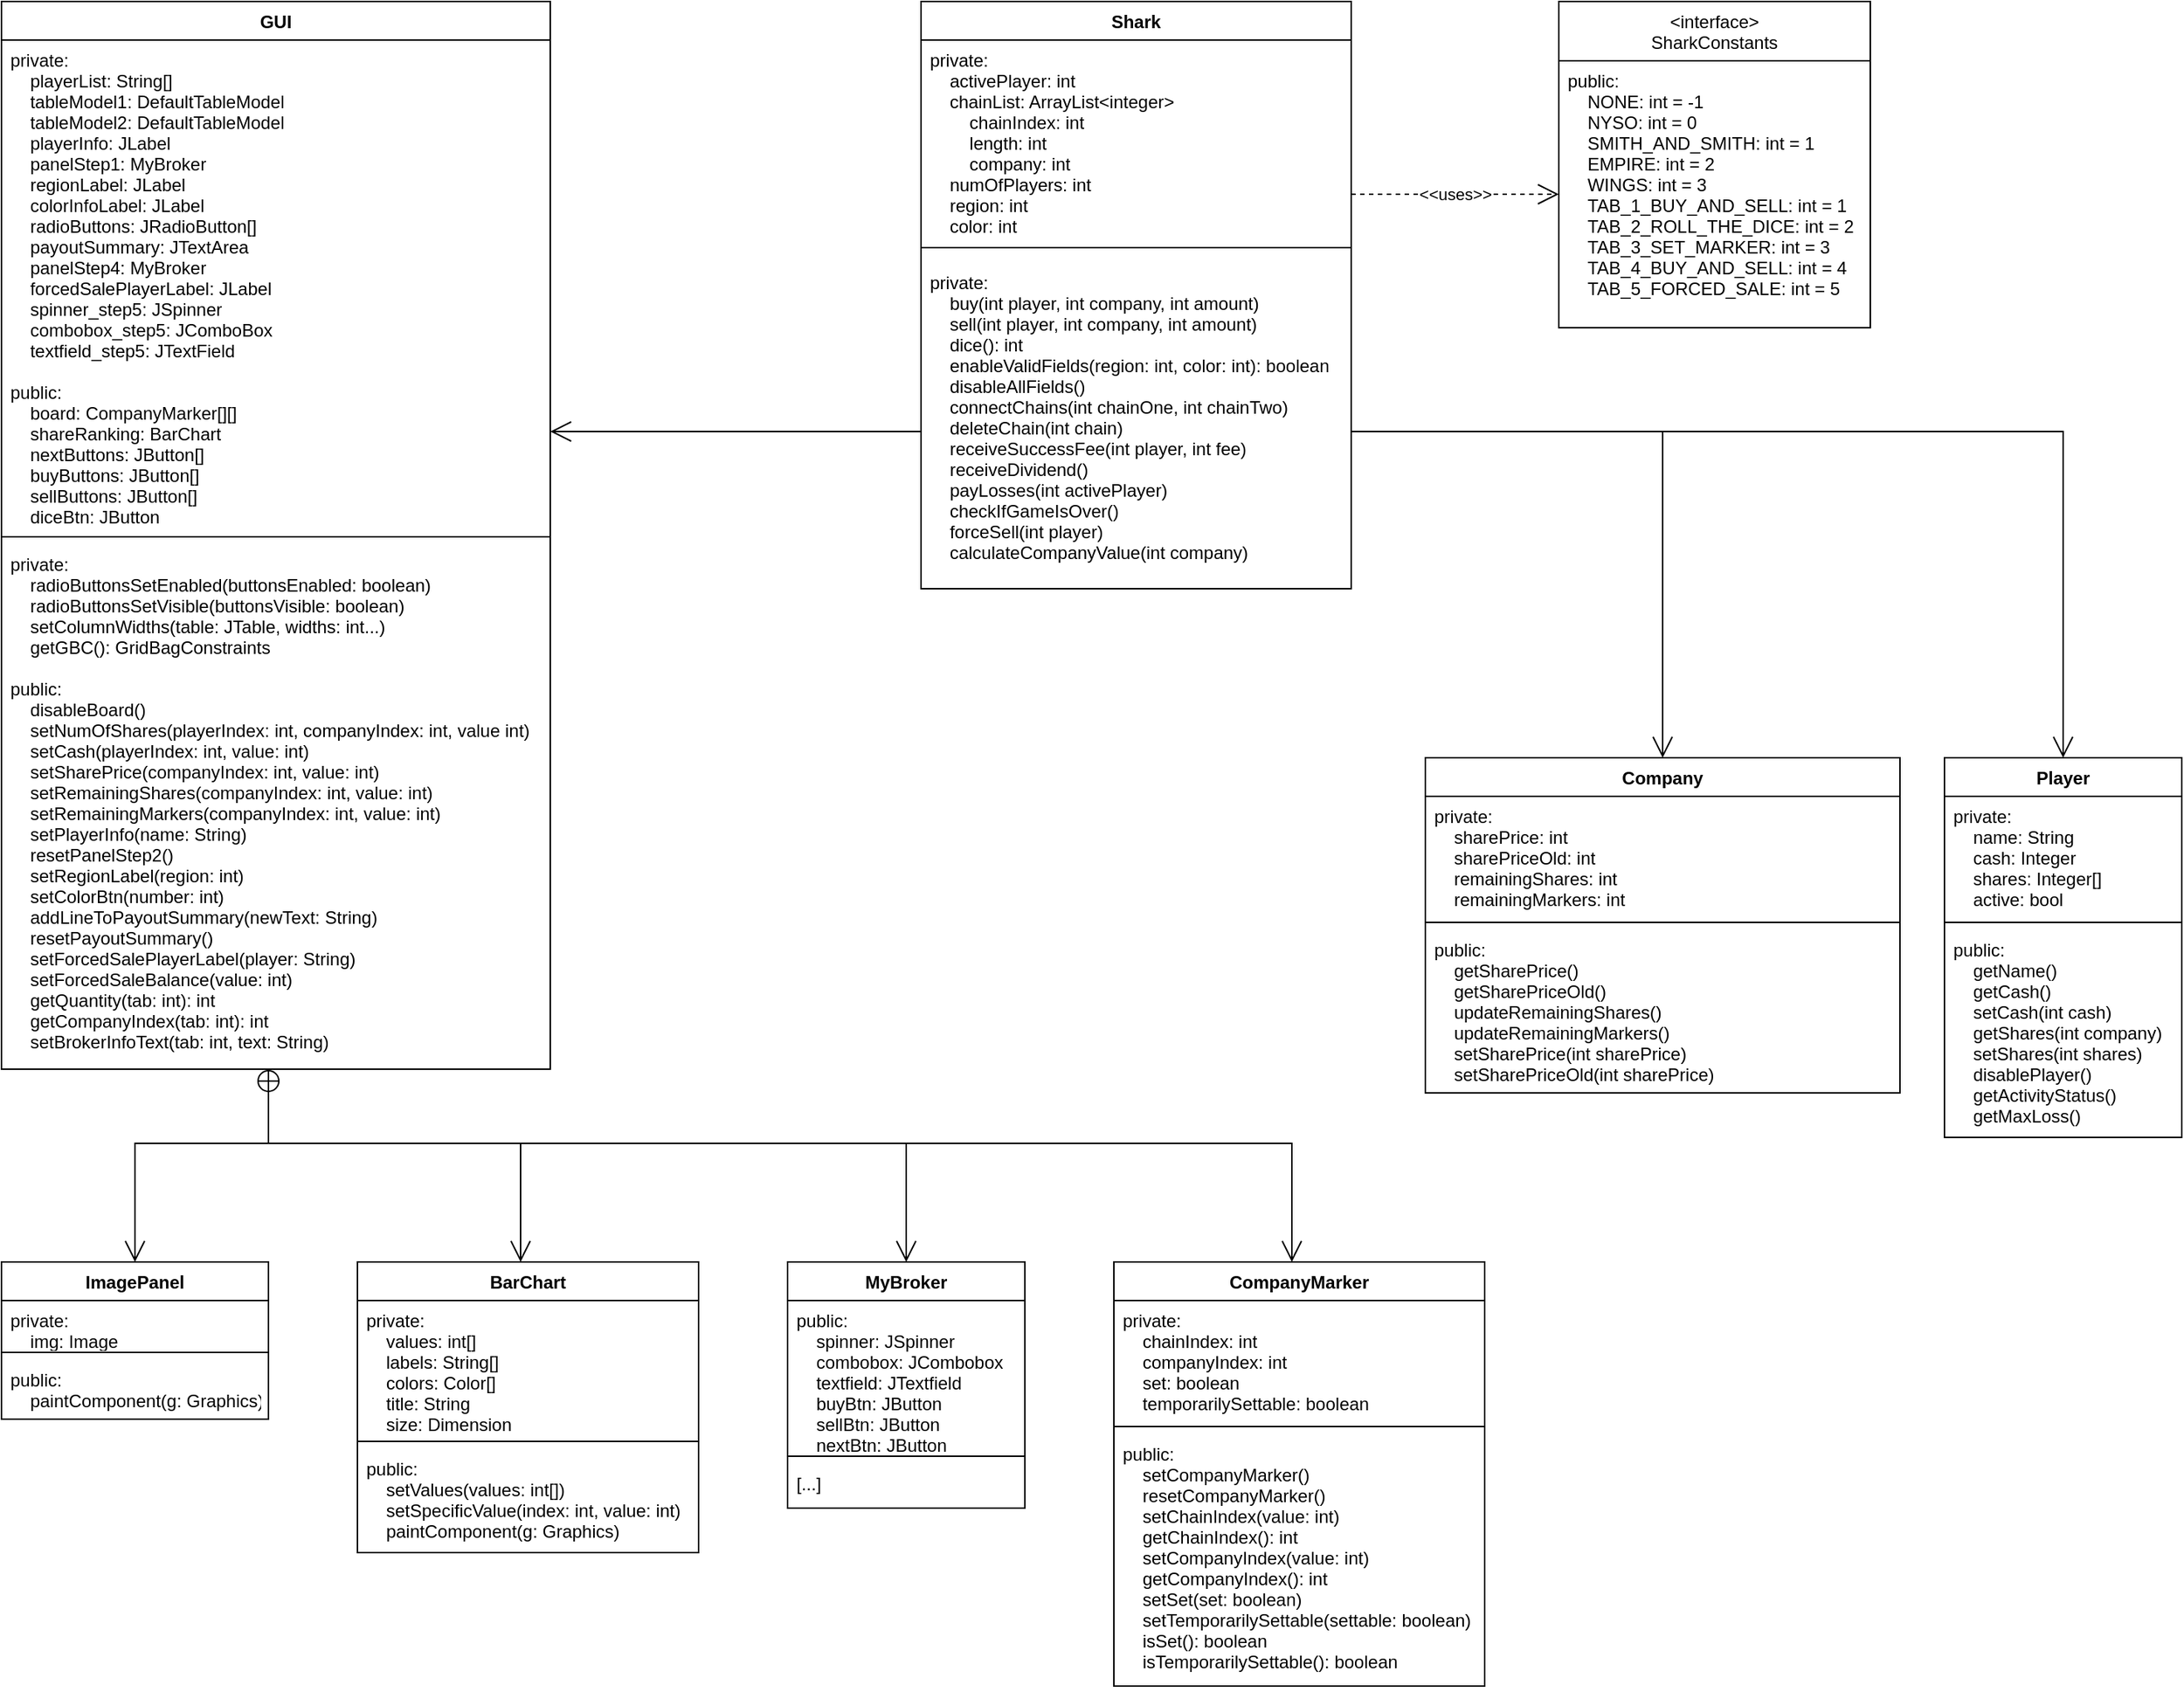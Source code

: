 <mxfile version="20.5.3" type="device"><diagram id="V677rqhr1oVoiVQbpyp_" name="Seite-1"><mxGraphModel dx="865" dy="434" grid="1" gridSize="10" guides="1" tooltips="1" connect="1" arrows="1" fold="1" page="1" pageScale="1" pageWidth="1654" pageHeight="1169" math="0" shadow="0"><root><mxCell id="0"/><mxCell id="1" parent="0"/><mxCell id="wusK2XrZvZPnk1ClYXwa-2" value="Player" style="swimlane;fontStyle=1;align=center;verticalAlign=top;childLayout=stackLayout;horizontal=1;startSize=26;horizontalStack=0;resizeParent=1;resizeParentMax=0;resizeLast=0;collapsible=1;marginBottom=0;" parent="1" vertex="1"><mxGeometry x="1390" y="530" width="160" height="256" as="geometry"/></mxCell><mxCell id="wusK2XrZvZPnk1ClYXwa-3" value="private:&#10;    name: String&#10;    cash: Integer&#10;    shares: Integer[]&#10;    active: bool&#10;    &#10;" style="text;strokeColor=none;fillColor=none;align=left;verticalAlign=top;spacingLeft=4;spacingRight=4;overflow=hidden;rotatable=0;points=[[0,0.5],[1,0.5]];portConstraint=eastwest;" parent="wusK2XrZvZPnk1ClYXwa-2" vertex="1"><mxGeometry y="26" width="160" height="80" as="geometry"/></mxCell><mxCell id="wusK2XrZvZPnk1ClYXwa-4" value="" style="line;strokeWidth=1;fillColor=none;align=left;verticalAlign=middle;spacingTop=-1;spacingLeft=3;spacingRight=3;rotatable=0;labelPosition=right;points=[];portConstraint=eastwest;strokeColor=inherit;" parent="wusK2XrZvZPnk1ClYXwa-2" vertex="1"><mxGeometry y="106" width="160" height="10" as="geometry"/></mxCell><mxCell id="wusK2XrZvZPnk1ClYXwa-5" value="public:&#10;    getName()&#10;    getCash()&#10;    setCash(int cash)&#10;    getShares(int company)&#10;    setShares(int shares)&#10;    disablePlayer()&#10;    getActivityStatus()&#10;    getMaxLoss()&#10;" style="text;strokeColor=none;fillColor=none;align=left;verticalAlign=top;spacingLeft=4;spacingRight=4;overflow=hidden;rotatable=0;points=[[0,0.5],[1,0.5]];portConstraint=eastwest;" parent="wusK2XrZvZPnk1ClYXwa-2" vertex="1"><mxGeometry y="116" width="160" height="140" as="geometry"/></mxCell><mxCell id="wusK2XrZvZPnk1ClYXwa-6" value="Shark" style="swimlane;fontStyle=1;align=center;verticalAlign=top;childLayout=stackLayout;horizontal=1;startSize=26;horizontalStack=0;resizeParent=1;resizeParentMax=0;resizeLast=0;collapsible=1;marginBottom=0;" parent="1" vertex="1"><mxGeometry x="700" y="20" width="290" height="396" as="geometry"/></mxCell><mxCell id="wusK2XrZvZPnk1ClYXwa-7" value="private:&#10;    activePlayer: int&#10;    chainList: ArrayList&lt;integer&gt;&#10;        chainIndex: int&#10;        length: int&#10;        company: int&#10;    numOfPlayers: int     &#10;    region: int&#10;    color: int     &#10;" style="text;strokeColor=none;fillColor=none;align=left;verticalAlign=top;spacingLeft=4;spacingRight=4;overflow=hidden;rotatable=0;points=[[0,0.5],[1,0.5]];portConstraint=eastwest;" parent="wusK2XrZvZPnk1ClYXwa-6" vertex="1"><mxGeometry y="26" width="290" height="130" as="geometry"/></mxCell><mxCell id="wusK2XrZvZPnk1ClYXwa-8" value="" style="line;strokeWidth=1;fillColor=none;align=left;verticalAlign=middle;spacingTop=-1;spacingLeft=3;spacingRight=3;rotatable=0;labelPosition=right;points=[];portConstraint=eastwest;strokeColor=inherit;" parent="wusK2XrZvZPnk1ClYXwa-6" vertex="1"><mxGeometry y="156" width="290" height="20" as="geometry"/></mxCell><mxCell id="wusK2XrZvZPnk1ClYXwa-9" value="private:&#10;    buy(int player, int company, int amount)&#10;    sell(int player, int company, int amount)&#10;    dice(): int&#10;    enableValidFields(region: int, color: int): boolean&#10;    disableAllFields()&#10;    connectChains(int chainOne, int chainTwo)&#10;    deleteChain(int chain)&#10;    receiveSuccessFee(int player, int fee)&#10;    receiveDividend()&#10;    payLosses(int activePlayer)&#10;    checkIfGameIsOver()&#10;    forceSell(int player)&#10;    calculateCompanyValue(int company)    &#10;" style="text;strokeColor=none;fillColor=none;align=left;verticalAlign=top;spacingLeft=4;spacingRight=4;overflow=hidden;rotatable=0;points=[[0,0.5],[1,0.5]];portConstraint=eastwest;" parent="wusK2XrZvZPnk1ClYXwa-6" vertex="1"><mxGeometry y="176" width="290" height="220" as="geometry"/></mxCell><mxCell id="wusK2XrZvZPnk1ClYXwa-10" value="GUI" style="swimlane;fontStyle=1;align=center;verticalAlign=top;childLayout=stackLayout;horizontal=1;startSize=26;horizontalStack=0;resizeParent=1;resizeParentMax=0;resizeLast=0;collapsible=1;marginBottom=0;" parent="1" vertex="1"><mxGeometry x="80" y="20" width="370" height="720" as="geometry"/></mxCell><mxCell id="wusK2XrZvZPnk1ClYXwa-11" value="private:&#10;    playerList: String[]&#10;    tableModel1: DefaultTableModel&#10;    tableModel2: DefaultTableModel&#10;    playerInfo: JLabel&#10;    panelStep1: MyBroker&#10;    regionLabel: JLabel&#10;    colorInfoLabel: JLabel&#10;    radioButtons: JRadioButton[]&#10;    payoutSummary: JTextArea&#10;    panelStep4: MyBroker&#10;    forcedSalePlayerLabel: JLabel&#10;    spinner_step5: JSpinner&#10;    combobox_step5: JComboBox&#10;    textfield_step5: JTextField&#10;&#10;public:&#10;    board: CompanyMarker[][]&#10;    shareRanking: BarChart&#10;    nextButtons: JButton[]&#10;    buyButtons: JButton[]&#10;    sellButtons: JButton[]&#10;    diceBtn: JButton" style="text;strokeColor=none;fillColor=none;align=left;verticalAlign=top;spacingLeft=4;spacingRight=4;overflow=hidden;rotatable=0;points=[[0,0.5],[1,0.5]];portConstraint=eastwest;" parent="wusK2XrZvZPnk1ClYXwa-10" vertex="1"><mxGeometry y="26" width="370" height="330" as="geometry"/></mxCell><mxCell id="wusK2XrZvZPnk1ClYXwa-12" value="" style="line;strokeWidth=1;fillColor=none;align=left;verticalAlign=middle;spacingTop=-1;spacingLeft=3;spacingRight=3;rotatable=0;labelPosition=right;points=[];portConstraint=eastwest;strokeColor=inherit;" parent="wusK2XrZvZPnk1ClYXwa-10" vertex="1"><mxGeometry y="356" width="370" height="10" as="geometry"/></mxCell><mxCell id="wusK2XrZvZPnk1ClYXwa-13" value="private:&#10;    radioButtonsSetEnabled(buttonsEnabled: boolean)&#10;    radioButtonsSetVisible(buttonsVisible: boolean)&#10;    setColumnWidths(table: JTable, widths: int...)&#10;    getGBC(): GridBagConstraints&#10;&#10;public:&#10;    disableBoard()&#10;    setNumOfShares(playerIndex: int, companyIndex: int, value int)&#10;    setCash(playerIndex: int, value: int)&#10;    setSharePrice(companyIndex: int, value: int)&#10;    setRemainingShares(companyIndex: int, value: int)&#10;    setRemainingMarkers(companyIndex: int, value: int)&#10;    setPlayerInfo(name: String)&#10;    resetPanelStep2()&#10;    setRegionLabel(region: int) &#10;    setColorBtn(number: int)&#10;    addLineToPayoutSummary(newText: String)&#10;    resetPayoutSummary()&#10;    setForcedSalePlayerLabel(player: String)&#10;    setForcedSaleBalance(value: int)&#10;    getQuantity(tab: int): int&#10;    getCompanyIndex(tab: int): int&#10;    setBrokerInfoText(tab: int, text: String)" style="text;strokeColor=none;fillColor=none;align=left;verticalAlign=top;spacingLeft=4;spacingRight=4;overflow=hidden;rotatable=0;points=[[0,0.5],[1,0.5]];portConstraint=eastwest;" parent="wusK2XrZvZPnk1ClYXwa-10" vertex="1"><mxGeometry y="366" width="370" height="354" as="geometry"/></mxCell><mxCell id="wusK2XrZvZPnk1ClYXwa-14" value="Company" style="swimlane;fontStyle=1;align=center;verticalAlign=top;childLayout=stackLayout;horizontal=1;startSize=26;horizontalStack=0;resizeParent=1;resizeParentMax=0;resizeLast=0;collapsible=1;marginBottom=0;" parent="1" vertex="1"><mxGeometry x="1040" y="530" width="320" height="226" as="geometry"/></mxCell><mxCell id="wusK2XrZvZPnk1ClYXwa-15" value="private:&#10;    sharePrice: int&#10;    sharePriceOld: int&#10;    remainingShares: int&#10;    remainingMarkers: int&#10;&#10;" style="text;strokeColor=none;fillColor=none;align=left;verticalAlign=top;spacingLeft=4;spacingRight=4;overflow=hidden;rotatable=0;points=[[0,0.5],[1,0.5]];portConstraint=eastwest;" parent="wusK2XrZvZPnk1ClYXwa-14" vertex="1"><mxGeometry y="26" width="320" height="80" as="geometry"/></mxCell><mxCell id="wusK2XrZvZPnk1ClYXwa-16" value="" style="line;strokeWidth=1;fillColor=none;align=left;verticalAlign=middle;spacingTop=-1;spacingLeft=3;spacingRight=3;rotatable=0;labelPosition=right;points=[];portConstraint=eastwest;strokeColor=inherit;" parent="wusK2XrZvZPnk1ClYXwa-14" vertex="1"><mxGeometry y="106" width="320" height="10" as="geometry"/></mxCell><mxCell id="wusK2XrZvZPnk1ClYXwa-17" value="public:&#10;    getSharePrice()&#10;    getSharePriceOld()&#10;    updateRemainingShares()&#10;    updateRemainingMarkers()&#10;    setSharePrice(int sharePrice)&#10;    setSharePriceOld(int sharePrice)&#10;&#10;" style="text;strokeColor=none;fillColor=none;align=left;verticalAlign=top;spacingLeft=4;spacingRight=4;overflow=hidden;rotatable=0;points=[[0,0.5],[1,0.5]];portConstraint=eastwest;" parent="wusK2XrZvZPnk1ClYXwa-14" vertex="1"><mxGeometry y="116" width="320" height="110" as="geometry"/></mxCell><mxCell id="pmAJ74qDPrUJt8z9g4y_-1" value="CompanyMarker" style="swimlane;fontStyle=1;align=center;verticalAlign=top;childLayout=stackLayout;horizontal=1;startSize=26;horizontalStack=0;resizeParent=1;resizeParentMax=0;resizeLast=0;collapsible=1;marginBottom=0;" parent="1" vertex="1"><mxGeometry x="830" y="870" width="250" height="286" as="geometry"><mxRectangle x="80" y="366" width="130" height="30" as="alternateBounds"/></mxGeometry></mxCell><mxCell id="pmAJ74qDPrUJt8z9g4y_-2" value="private:&#10;    chainIndex: int&#10;    companyIndex: int&#10;    set: boolean&#10;    temporarilySettable: boolean" style="text;strokeColor=none;fillColor=none;align=left;verticalAlign=top;spacingLeft=4;spacingRight=4;overflow=hidden;rotatable=0;points=[[0,0.5],[1,0.5]];portConstraint=eastwest;" parent="pmAJ74qDPrUJt8z9g4y_-1" vertex="1"><mxGeometry y="26" width="250" height="80" as="geometry"/></mxCell><mxCell id="pmAJ74qDPrUJt8z9g4y_-3" value="" style="line;strokeWidth=1;fillColor=none;align=left;verticalAlign=middle;spacingTop=-1;spacingLeft=3;spacingRight=3;rotatable=0;labelPosition=right;points=[];portConstraint=eastwest;strokeColor=inherit;" parent="pmAJ74qDPrUJt8z9g4y_-1" vertex="1"><mxGeometry y="106" width="250" height="10" as="geometry"/></mxCell><mxCell id="pmAJ74qDPrUJt8z9g4y_-4" value="public:&#10;    setCompanyMarker()&#10;    resetCompanyMarker()&#10;    setChainIndex(value: int)&#10;    getChainIndex(): int&#10;    setCompanyIndex(value: int)&#10;    getCompanyIndex(): int&#10;    setSet(set: boolean)&#10;    setTemporarilySettable(settable: boolean)&#10;    isSet(): boolean&#10;    isTemporarilySettable(): boolean&#10;    " style="text;strokeColor=none;fillColor=none;align=left;verticalAlign=top;spacingLeft=4;spacingRight=4;overflow=hidden;rotatable=0;points=[[0,0.5],[1,0.5]];portConstraint=eastwest;" parent="pmAJ74qDPrUJt8z9g4y_-1" vertex="1"><mxGeometry y="116" width="250" height="170" as="geometry"/></mxCell><mxCell id="piHV6cHO9xbX5nzPlzCs-1" value="ImagePanel" style="swimlane;fontStyle=1;align=center;verticalAlign=top;childLayout=stackLayout;horizontal=1;startSize=26;horizontalStack=0;resizeParent=1;resizeParentMax=0;resizeLast=0;collapsible=1;marginBottom=0;" parent="1" vertex="1"><mxGeometry x="80" y="870" width="180" height="106" as="geometry"/></mxCell><mxCell id="piHV6cHO9xbX5nzPlzCs-2" value="private:&#10;    img: Image" style="text;strokeColor=none;fillColor=none;align=left;verticalAlign=top;spacingLeft=4;spacingRight=4;overflow=hidden;rotatable=0;points=[[0,0.5],[1,0.5]];portConstraint=eastwest;" parent="piHV6cHO9xbX5nzPlzCs-1" vertex="1"><mxGeometry y="26" width="180" height="30" as="geometry"/></mxCell><mxCell id="piHV6cHO9xbX5nzPlzCs-3" value="" style="line;strokeWidth=1;fillColor=none;align=left;verticalAlign=middle;spacingTop=-1;spacingLeft=3;spacingRight=3;rotatable=0;labelPosition=right;points=[];portConstraint=eastwest;strokeColor=inherit;" parent="piHV6cHO9xbX5nzPlzCs-1" vertex="1"><mxGeometry y="56" width="180" height="10" as="geometry"/></mxCell><mxCell id="piHV6cHO9xbX5nzPlzCs-4" value="public:&#10;    paintComponent(g: Graphics)" style="text;strokeColor=none;fillColor=none;align=left;verticalAlign=top;spacingLeft=4;spacingRight=4;overflow=hidden;rotatable=0;points=[[0,0.5],[1,0.5]];portConstraint=eastwest;" parent="piHV6cHO9xbX5nzPlzCs-1" vertex="1"><mxGeometry y="66" width="180" height="40" as="geometry"/></mxCell><mxCell id="piHV6cHO9xbX5nzPlzCs-5" value="BarChart" style="swimlane;fontStyle=1;align=center;verticalAlign=top;childLayout=stackLayout;horizontal=1;startSize=26;horizontalStack=0;resizeParent=1;resizeParentMax=0;resizeLast=0;collapsible=1;marginBottom=0;" parent="1" vertex="1"><mxGeometry x="320" y="870" width="230" height="196" as="geometry"/></mxCell><mxCell id="piHV6cHO9xbX5nzPlzCs-6" value="private:&#10;    values: int[]&#10;    labels: String[]&#10;    colors: Color[]&#10;    title: String&#10;    size: Dimension" style="text;strokeColor=none;fillColor=none;align=left;verticalAlign=top;spacingLeft=4;spacingRight=4;overflow=hidden;rotatable=0;points=[[0,0.5],[1,0.5]];portConstraint=eastwest;" parent="piHV6cHO9xbX5nzPlzCs-5" vertex="1"><mxGeometry y="26" width="230" height="90" as="geometry"/></mxCell><mxCell id="piHV6cHO9xbX5nzPlzCs-7" value="" style="line;strokeWidth=1;fillColor=none;align=left;verticalAlign=middle;spacingTop=-1;spacingLeft=3;spacingRight=3;rotatable=0;labelPosition=right;points=[];portConstraint=eastwest;strokeColor=inherit;" parent="piHV6cHO9xbX5nzPlzCs-5" vertex="1"><mxGeometry y="116" width="230" height="10" as="geometry"/></mxCell><mxCell id="piHV6cHO9xbX5nzPlzCs-8" value="public:&#10;    setValues(values: int[])&#10;    setSpecificValue(index: int, value: int)&#10;    paintComponent(g: Graphics)" style="text;strokeColor=none;fillColor=none;align=left;verticalAlign=top;spacingLeft=4;spacingRight=4;overflow=hidden;rotatable=0;points=[[0,0.5],[1,0.5]];portConstraint=eastwest;" parent="piHV6cHO9xbX5nzPlzCs-5" vertex="1"><mxGeometry y="126" width="230" height="70" as="geometry"/></mxCell><mxCell id="piHV6cHO9xbX5nzPlzCs-9" value="MyBroker" style="swimlane;fontStyle=1;align=center;verticalAlign=top;childLayout=stackLayout;horizontal=1;startSize=26;horizontalStack=0;resizeParent=1;resizeParentMax=0;resizeLast=0;collapsible=1;marginBottom=0;" parent="1" vertex="1"><mxGeometry x="610" y="870" width="160" height="166" as="geometry"/></mxCell><mxCell id="piHV6cHO9xbX5nzPlzCs-10" value="public:&#10;    spinner: JSpinner&#10;    combobox: JCombobox&#10;    textfield: JTextfield&#10;    buyBtn: JButton&#10;    sellBtn: JButton&#10;    nextBtn: JButton" style="text;strokeColor=none;fillColor=none;align=left;verticalAlign=top;spacingLeft=4;spacingRight=4;overflow=hidden;rotatable=0;points=[[0,0.5],[1,0.5]];portConstraint=eastwest;" parent="piHV6cHO9xbX5nzPlzCs-9" vertex="1"><mxGeometry y="26" width="160" height="100" as="geometry"/></mxCell><mxCell id="piHV6cHO9xbX5nzPlzCs-11" value="" style="line;strokeWidth=1;fillColor=none;align=left;verticalAlign=middle;spacingTop=-1;spacingLeft=3;spacingRight=3;rotatable=0;labelPosition=right;points=[];portConstraint=eastwest;strokeColor=inherit;" parent="piHV6cHO9xbX5nzPlzCs-9" vertex="1"><mxGeometry y="126" width="160" height="10" as="geometry"/></mxCell><mxCell id="piHV6cHO9xbX5nzPlzCs-12" value="[...]" style="text;strokeColor=none;fillColor=none;align=left;verticalAlign=top;spacingLeft=4;spacingRight=4;overflow=hidden;rotatable=0;points=[[0,0.5],[1,0.5]];portConstraint=eastwest;" parent="piHV6cHO9xbX5nzPlzCs-9" vertex="1"><mxGeometry y="136" width="160" height="30" as="geometry"/></mxCell><mxCell id="J8TR6zdFohoo0yOeDzmY-3" value="&lt;interface&gt;&#10;SharkConstants" style="swimlane;fontStyle=0;childLayout=stackLayout;horizontal=1;startSize=40;fillColor=none;horizontalStack=0;resizeParent=1;resizeParentMax=0;resizeLast=0;collapsible=1;marginBottom=0;" parent="1" vertex="1"><mxGeometry x="1130" y="20" width="210" height="220" as="geometry"/></mxCell><mxCell id="J8TR6zdFohoo0yOeDzmY-6" value="public:&#10;    NONE: int = -1&#10;    NYSO: int = 0&#10;    SMITH_AND_SMITH: int = 1&#10;    EMPIRE: int = 2&#10;    WINGS: int = 3&#10;    TAB_1_BUY_AND_SELL: int = 1&#10;    TAB_2_ROLL_THE_DICE: int = 2&#10;    TAB_3_SET_MARKER: int = 3&#10;    TAB_4_BUY_AND_SELL: int = 4&#10;    TAB_5_FORCED_SALE: int = 5" style="text;strokeColor=none;fillColor=none;align=left;verticalAlign=top;spacingLeft=4;spacingRight=4;overflow=hidden;rotatable=0;points=[[0,0.5],[1,0.5]];portConstraint=eastwest;fontStyle=0" parent="J8TR6zdFohoo0yOeDzmY-3" vertex="1"><mxGeometry y="40" width="210" height="180" as="geometry"/></mxCell><mxCell id="J8TR6zdFohoo0yOeDzmY-22" value="" style="endArrow=open;startArrow=circlePlus;endFill=0;startFill=0;endSize=12;html=1;rounded=0;" parent="1" edge="1"><mxGeometry width="160" relative="1" as="geometry"><mxPoint x="260" y="740" as="sourcePoint"/><mxPoint x="170" y="870" as="targetPoint"/><Array as="points"><mxPoint x="260" y="790"/><mxPoint x="170" y="790"/><mxPoint x="170" y="840"/></Array></mxGeometry></mxCell><mxCell id="J8TR6zdFohoo0yOeDzmY-23" value="" style="endArrow=open;endFill=1;endSize=12;html=1;rounded=0;" parent="1" edge="1"><mxGeometry width="160" relative="1" as="geometry"><mxPoint x="260" y="790" as="sourcePoint"/><mxPoint x="430" y="870" as="targetPoint"/><Array as="points"><mxPoint x="430" y="790"/></Array></mxGeometry></mxCell><mxCell id="J8TR6zdFohoo0yOeDzmY-25" value="" style="endArrow=open;endFill=1;endSize=12;html=1;rounded=0;entryX=0.5;entryY=0;entryDx=0;entryDy=0;" parent="1" target="piHV6cHO9xbX5nzPlzCs-9" edge="1"><mxGeometry width="160" relative="1" as="geometry"><mxPoint x="430" y="790" as="sourcePoint"/><mxPoint x="1000" y="520" as="targetPoint"/><Array as="points"><mxPoint x="690" y="790"/></Array></mxGeometry></mxCell><mxCell id="J8TR6zdFohoo0yOeDzmY-26" value="" style="endArrow=open;endFill=1;endSize=12;html=1;rounded=0;" parent="1" edge="1"><mxGeometry width="160" relative="1" as="geometry"><mxPoint x="690" y="790" as="sourcePoint"/><mxPoint x="950" y="870" as="targetPoint"/><Array as="points"><mxPoint x="950" y="790"/></Array></mxGeometry></mxCell><mxCell id="J8TR6zdFohoo0yOeDzmY-27" value="" style="endArrow=open;endFill=1;endSize=12;html=1;rounded=0;targetPerimeterSpacing=9;startSize=0;" parent="1" edge="1"><mxGeometry width="160" relative="1" as="geometry"><mxPoint x="700" y="310" as="sourcePoint"/><mxPoint x="450" y="310" as="targetPoint"/></mxGeometry></mxCell><mxCell id="J8TR6zdFohoo0yOeDzmY-29" value="" style="endArrow=open;endFill=1;endSize=12;html=1;rounded=0;entryX=0.5;entryY=0;entryDx=0;entryDy=0;" parent="1" target="wusK2XrZvZPnk1ClYXwa-14" edge="1"><mxGeometry width="160" relative="1" as="geometry"><mxPoint x="990" y="310" as="sourcePoint"/><mxPoint x="1200" y="490" as="targetPoint"/><Array as="points"><mxPoint x="1200" y="310"/></Array></mxGeometry></mxCell><mxCell id="J8TR6zdFohoo0yOeDzmY-30" value="" style="endArrow=open;endFill=1;endSize=12;html=1;rounded=0;entryX=0.5;entryY=0;entryDx=0;entryDy=0;" parent="1" target="wusK2XrZvZPnk1ClYXwa-2" edge="1"><mxGeometry width="160" relative="1" as="geometry"><mxPoint x="1200" y="310" as="sourcePoint"/><mxPoint x="910" y="570" as="targetPoint"/><Array as="points"><mxPoint x="1470" y="310"/></Array></mxGeometry></mxCell><mxCell id="sIkXyhn58MoFciknVnSP-2" value="&amp;lt;&amp;lt;uses&amp;gt;&amp;gt;" style="endArrow=open;endSize=12;dashed=1;html=1;rounded=0;" parent="1" edge="1"><mxGeometry width="160" relative="1" as="geometry"><mxPoint x="990" y="150" as="sourcePoint"/><mxPoint x="1130" y="150" as="targetPoint"/></mxGeometry></mxCell></root></mxGraphModel></diagram></mxfile>